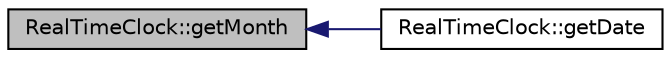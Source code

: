 digraph G
{
  edge [fontname="Helvetica",fontsize="10",labelfontname="Helvetica",labelfontsize="10"];
  node [fontname="Helvetica",fontsize="10",shape=record];
  rankdir=LR;
  Node1 [label="RealTimeClock::getMonth",height=0.2,width=0.4,color="black", fillcolor="grey75", style="filled" fontcolor="black"];
  Node1 -> Node2 [dir=back,color="midnightblue",fontsize="10",style="solid"];
  Node2 [label="RealTimeClock::getDate",height=0.2,width=0.4,color="black", fillcolor="white", style="filled",URL="$class_real_time_clock.html#aa11261523ee392adf9081def9e3b1fcd"];
}
